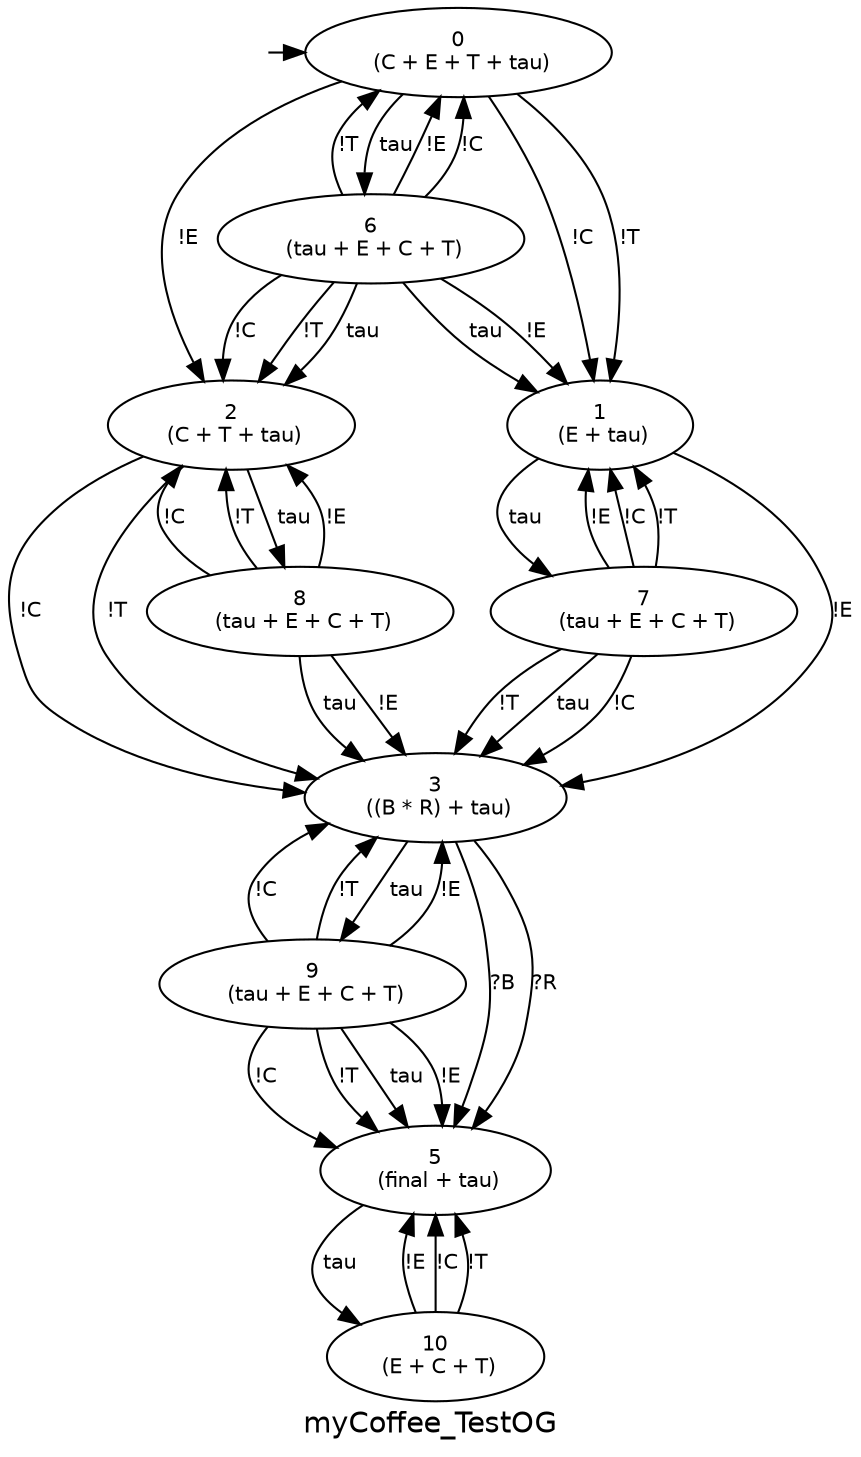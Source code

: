 digraph D {
graph [fontname="Helvetica", label="myCoffee_TestOG"];
node [fontname="Helvetica" fontsize=10];
edge [fontname="Helvetica" fontsize=10];
  q_0 [label="" height="0.01" width="0.01" style="invis"];
  q_0 -> 0 [minlen="0.5"];
  0 [label="0\n (C + E + T + tau)"]
  0 -> 6 [label=" tau"]
  0 -> 2 [label="!E"]
  0 -> 1 [label="!C"]
  0 -> 1 [label="!T"]
  1 [label="1\n (E + tau)"]
  1 -> 7 [label=" tau"]
  1 -> 3 [label="!E"]
  2 [label="2\n (C + T + tau)"]
  2 -> 8 [label=" tau"]
  2 -> 3 [label="!C"]
  2 -> 3 [label="!T"]
  3 [label="3\n ((B * R) + tau)"]
  3 -> 9 [label=" tau"]
  3 -> 5 [label="?B"]
  3 -> 5 [label="?R"]
  5 [label="5\n (final + tau)"]
  5 -> 10 [label=" tau"]
  6 [label="6\n (tau + E + C + T)"]
  6 -> 1 [label=" tau"]
  6 -> 2 [label=" tau"]
  6 -> 0 [label="!E"]
  6 -> 1 [label="!E"]
  6 -> 0 [label="!C"]
  6 -> 2 [label="!C"]
  6 -> 0 [label="!T"]
  6 -> 2 [label="!T"]
  7 [label="7\n (tau + E + C + T)"]
  7 -> 3 [label=" tau"]
  7 -> 1 [label="!E"]
  7 -> 1 [label="!C"]
  7 -> 3 [label="!C"]
  7 -> 1 [label="!T"]
  7 -> 3 [label="!T"]
  8 [label="8\n (tau + E + C + T)"]
  8 -> 3 [label=" tau"]
  8 -> 2 [label="!E"]
  8 -> 3 [label="!E"]
  8 -> 2 [label="!C"]
  8 -> 2 [label="!T"]
  9 [label="9\n (tau + E + C + T)"]
  9 -> 5 [label=" tau"]
  9 -> 3 [label="!E"]
  9 -> 5 [label="!E"]
  9 -> 3 [label="!C"]
  9 -> 5 [label="!C"]
  9 -> 3 [label="!T"]
  9 -> 5 [label="!T"]
  10 [label="10\n (E + C + T)"]
  10 -> 5 [label="!E"]
  10 -> 5 [label="!C"]
  10 -> 5 [label="!T"]
}
